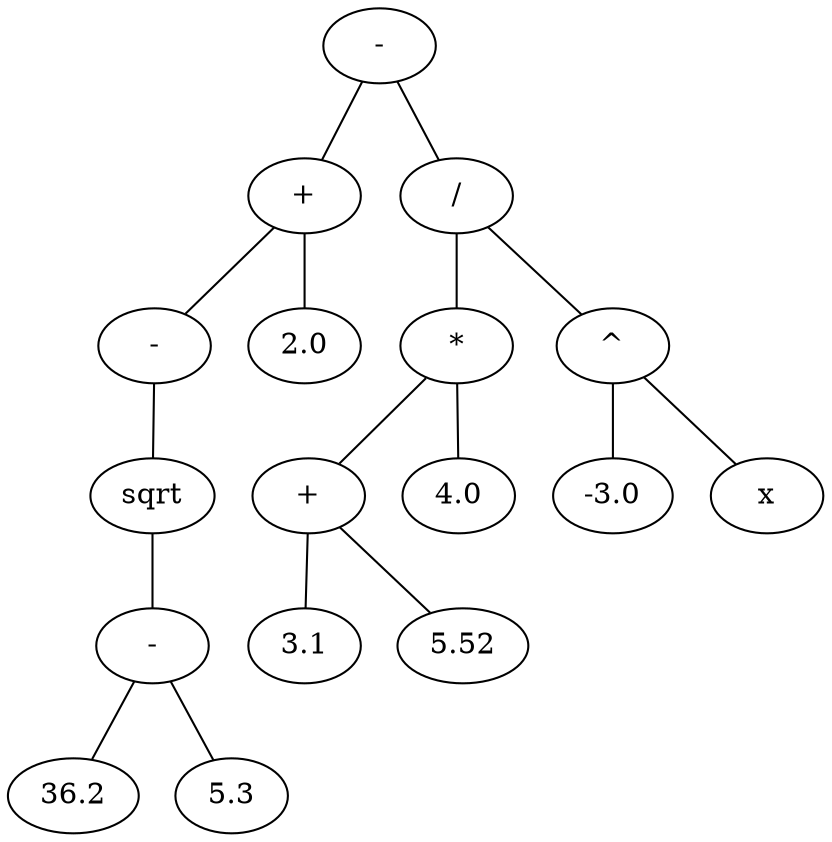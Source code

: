 graph tree {
    "16" [label="-"];
    "6" [label="+"];
    "4" [label="-"];
    "3" [label="sqrt"];
    "2" [label="-"];
    "0" [label="36.2"];
    "1" [label="5.3"];
    "5" [label="2.0"];
    "15" [label="/"];
    "11" [label="*"];
    "9" [label="+"];
    "7" [label="3.1"];
    "8" [label="5.52"];
    "10" [label="4.0"];
    "14" [label="^"];
    "12" [label="-3.0"];
    "13" [label="x"];
    "16" -- "6";
    "16" -- "15";
    "6" -- "4";
    "6" -- "5";
    "4" -- "3";
    "3" -- "2";
    "2" -- "0";
    "2" -- "1";
    "15" -- "11";
    "15" -- "14";
    "11" -- "9";
    "11" -- "10";
    "9" -- "7";
    "9" -- "8";
    "14" -- "12";
    "14" -- "13";
}
